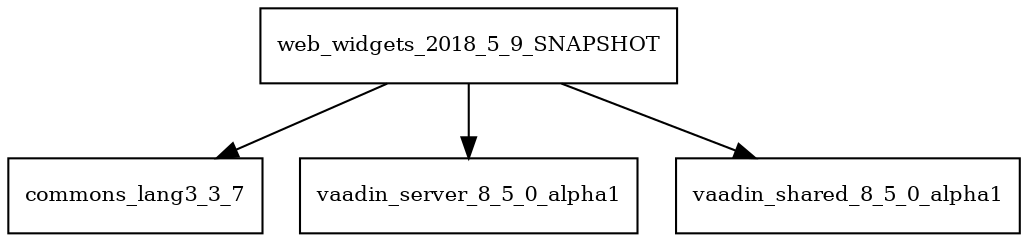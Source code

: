 digraph web_widgets_2018_5_9_SNAPSHOT_dependencies {
  node [shape = box, fontsize=10.0];
  web_widgets_2018_5_9_SNAPSHOT -> commons_lang3_3_7;
  web_widgets_2018_5_9_SNAPSHOT -> vaadin_server_8_5_0_alpha1;
  web_widgets_2018_5_9_SNAPSHOT -> vaadin_shared_8_5_0_alpha1;
}
